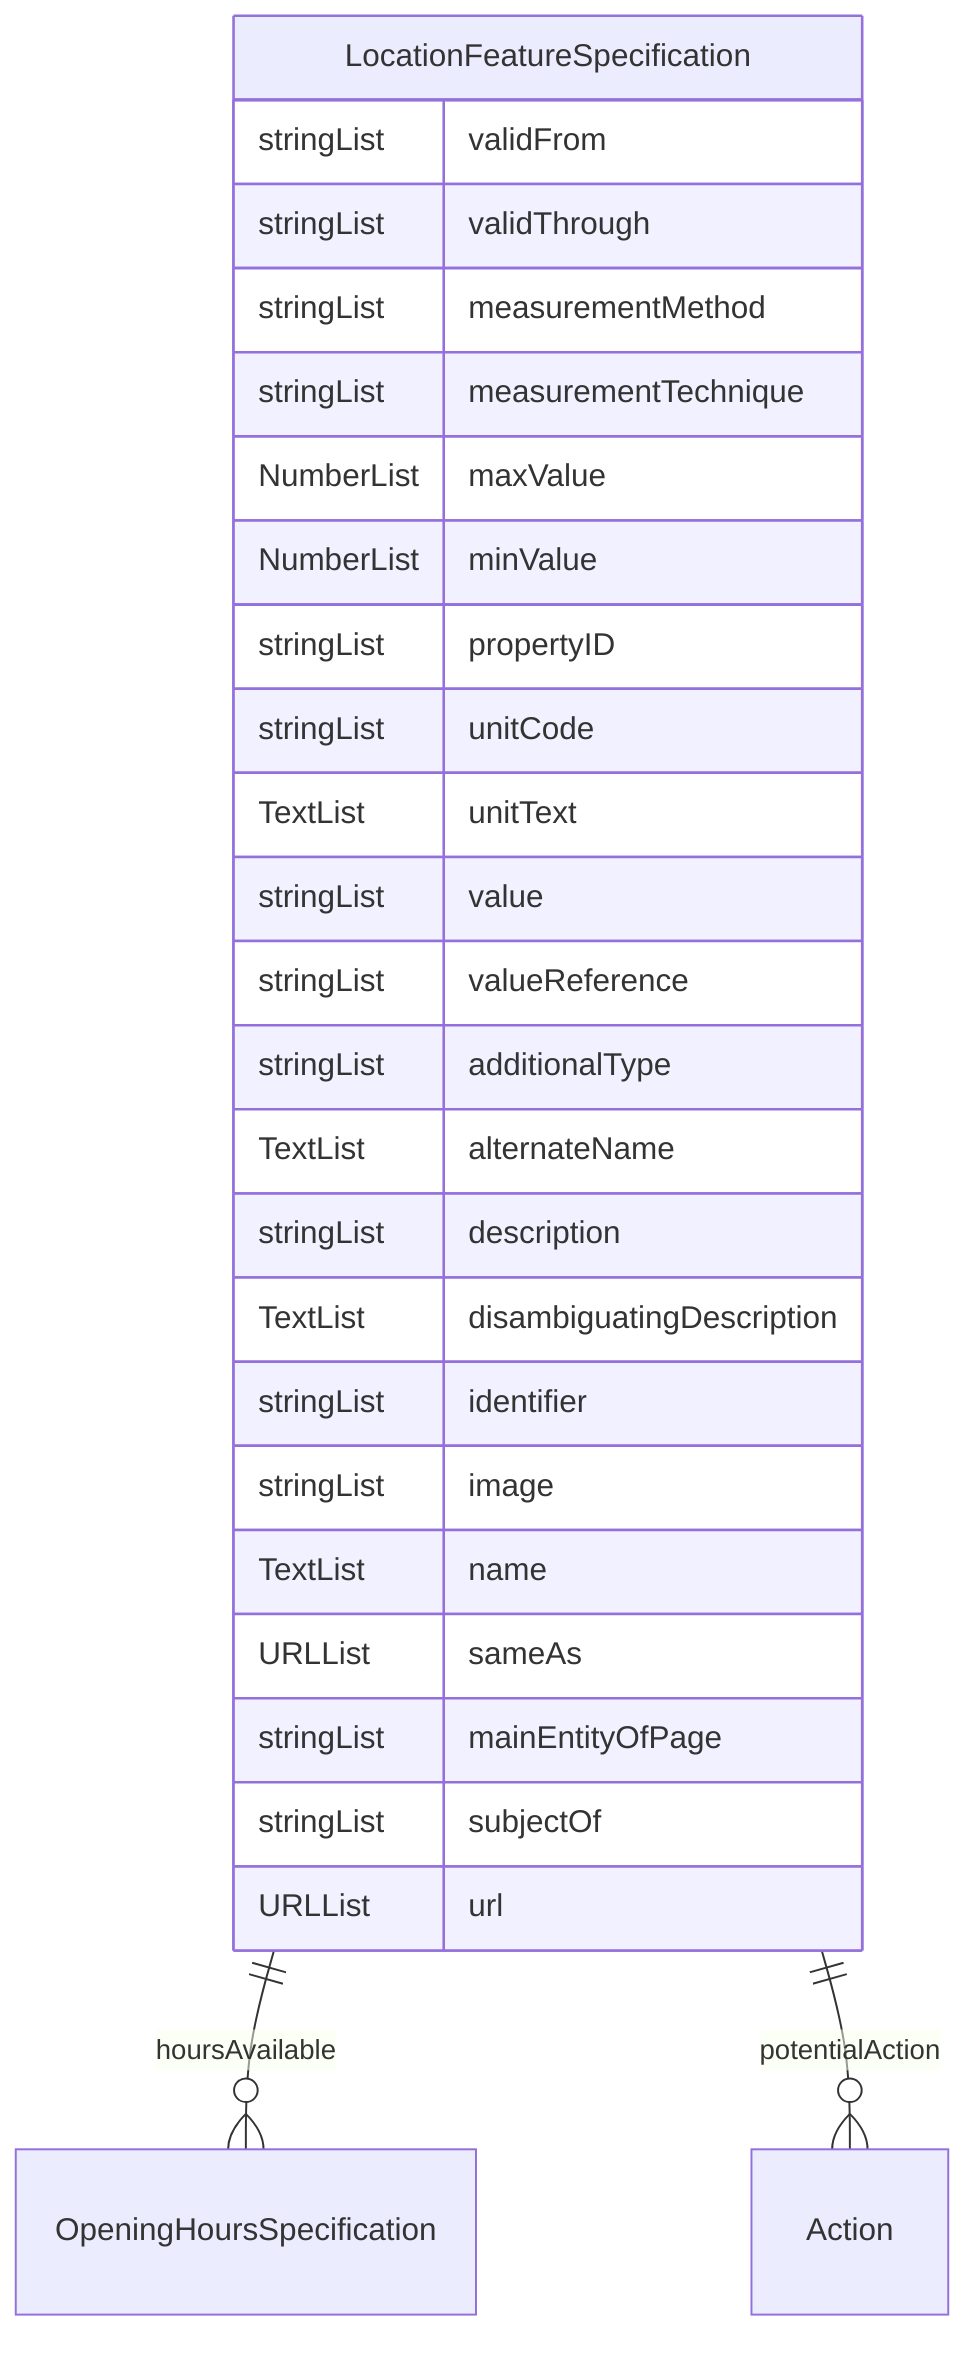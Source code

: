 erDiagram
LocationFeatureSpecification {
    stringList validFrom  
    stringList validThrough  
    stringList measurementMethod  
    stringList measurementTechnique  
    NumberList maxValue  
    NumberList minValue  
    stringList propertyID  
    stringList unitCode  
    TextList unitText  
    stringList value  
    stringList valueReference  
    stringList additionalType  
    TextList alternateName  
    stringList description  
    TextList disambiguatingDescription  
    stringList identifier  
    stringList image  
    TextList name  
    URLList sameAs  
    stringList mainEntityOfPage  
    stringList subjectOf  
    URLList url  
}

LocationFeatureSpecification ||--}o OpeningHoursSpecification : "hoursAvailable"
LocationFeatureSpecification ||--}o Action : "potentialAction"